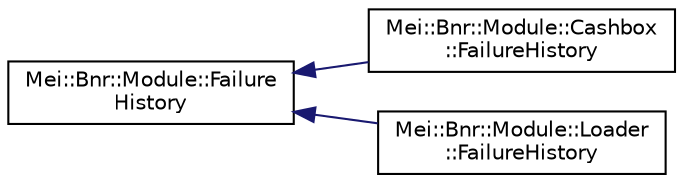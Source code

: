 digraph "Graphical Class Hierarchy"
{
  edge [fontname="Helvetica",fontsize="10",labelfontname="Helvetica",labelfontsize="10"];
  node [fontname="Helvetica",fontsize="10",shape=record];
  rankdir="LR";
  Node1 [label="Mei::Bnr::Module::Failure\lHistory",height=0.2,width=0.4,color="black", fillcolor="white", style="filled",URL="$a00082.html",tooltip="Module::FailureHistory. "];
  Node1 -> Node2 [dir="back",color="midnightblue",fontsize="10",style="solid",fontname="Helvetica"];
  Node2 [label="Mei::Bnr::Module::Cashbox\l::FailureHistory",height=0.2,width=0.4,color="black", fillcolor="white", style="filled",URL="$a00061.html",tooltip="Cashbox::FailureHistory. "];
  Node1 -> Node3 [dir="back",color="midnightblue",fontsize="10",style="solid",fontname="Helvetica"];
  Node3 [label="Mei::Bnr::Module::Loader\l::FailureHistory",height=0.2,width=0.4,color="black", fillcolor="white", style="filled",URL="$a00086.html",tooltip="Loader::FailureHistory. "];
}
